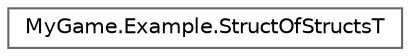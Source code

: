 digraph "Graphical Class Hierarchy"
{
 // LATEX_PDF_SIZE
  bgcolor="transparent";
  edge [fontname=Helvetica,fontsize=10,labelfontname=Helvetica,labelfontsize=10];
  node [fontname=Helvetica,fontsize=10,shape=box,height=0.2,width=0.4];
  rankdir="LR";
  Node0 [id="Node000000",label="MyGame.Example.StructOfStructsT",height=0.2,width=0.4,color="grey40", fillcolor="white", style="filled",URL="$classMyGame_1_1Example_1_1StructOfStructsT.html",tooltip=" "];
}
